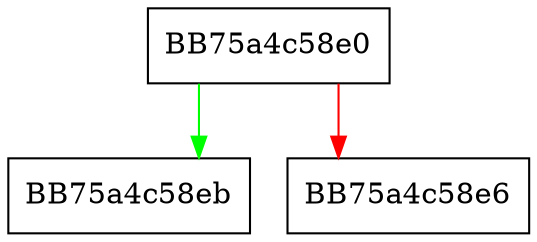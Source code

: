 digraph GetOEMIdentifier {
  node [shape="box"];
  graph [splines=ortho];
  BB75a4c58e0 -> BB75a4c58eb [color="green"];
  BB75a4c58e0 -> BB75a4c58e6 [color="red"];
}